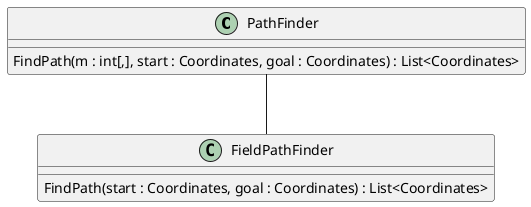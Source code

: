 ﻿@startuml

class PathFinder
{
    FindPath(m : int[,], start : Coordinates, goal : Coordinates) : List<Coordinates>
}

class FieldPathFinder
{
    FindPath(start : Coordinates, goal : Coordinates) : List<Coordinates>
}

PathFinder -- FieldPathFinder

@enduml 